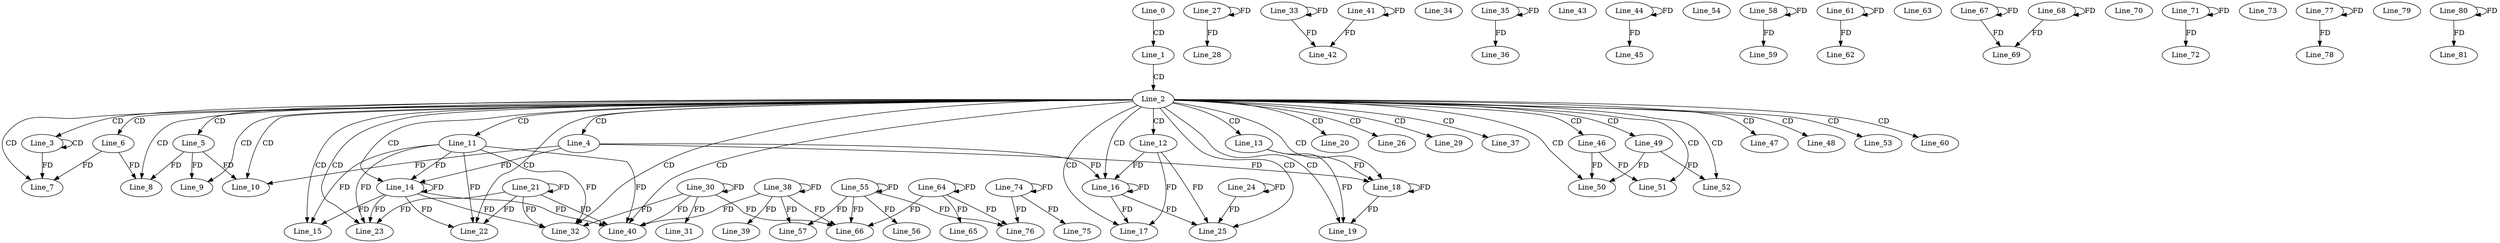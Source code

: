 digraph G {
  Line_0;
  Line_1;
  Line_2;
  Line_3;
  Line_3;
  Line_4;
  Line_5;
  Line_6;
  Line_7;
  Line_8;
  Line_9;
  Line_10;
  Line_11;
  Line_12;
  Line_13;
  Line_14;
  Line_14;
  Line_15;
  Line_16;
  Line_16;
  Line_17;
  Line_18;
  Line_18;
  Line_19;
  Line_20;
  Line_21;
  Line_21;
  Line_22;
  Line_23;
  Line_24;
  Line_24;
  Line_25;
  Line_26;
  Line_27;
  Line_27;
  Line_28;
  Line_29;
  Line_30;
  Line_30;
  Line_31;
  Line_32;
  Line_33;
  Line_33;
  Line_34;
  Line_35;
  Line_35;
  Line_36;
  Line_37;
  Line_38;
  Line_38;
  Line_39;
  Line_40;
  Line_41;
  Line_41;
  Line_42;
  Line_43;
  Line_44;
  Line_44;
  Line_45;
  Line_46;
  Line_47;
  Line_48;
  Line_49;
  Line_50;
  Line_51;
  Line_52;
  Line_53;
  Line_54;
  Line_55;
  Line_55;
  Line_56;
  Line_57;
  Line_58;
  Line_58;
  Line_59;
  Line_60;
  Line_61;
  Line_61;
  Line_62;
  Line_63;
  Line_64;
  Line_64;
  Line_65;
  Line_66;
  Line_67;
  Line_67;
  Line_68;
  Line_68;
  Line_69;
  Line_70;
  Line_71;
  Line_71;
  Line_72;
  Line_73;
  Line_74;
  Line_74;
  Line_75;
  Line_76;
  Line_77;
  Line_77;
  Line_78;
  Line_79;
  Line_80;
  Line_80;
  Line_81;
  Line_0 -> Line_1 [ label="CD" ];
  Line_1 -> Line_2 [ label="CD" ];
  Line_2 -> Line_3 [ label="CD" ];
  Line_3 -> Line_3 [ label="CD" ];
  Line_2 -> Line_4 [ label="CD" ];
  Line_2 -> Line_5 [ label="CD" ];
  Line_2 -> Line_6 [ label="CD" ];
  Line_2 -> Line_7 [ label="CD" ];
  Line_6 -> Line_7 [ label="FD" ];
  Line_3 -> Line_7 [ label="FD" ];
  Line_2 -> Line_8 [ label="CD" ];
  Line_5 -> Line_8 [ label="FD" ];
  Line_6 -> Line_8 [ label="FD" ];
  Line_2 -> Line_9 [ label="CD" ];
  Line_5 -> Line_9 [ label="FD" ];
  Line_2 -> Line_10 [ label="CD" ];
  Line_4 -> Line_10 [ label="FD" ];
  Line_5 -> Line_10 [ label="FD" ];
  Line_2 -> Line_11 [ label="CD" ];
  Line_2 -> Line_12 [ label="CD" ];
  Line_2 -> Line_13 [ label="CD" ];
  Line_2 -> Line_14 [ label="CD" ];
  Line_11 -> Line_14 [ label="FD" ];
  Line_14 -> Line_14 [ label="FD" ];
  Line_4 -> Line_14 [ label="FD" ];
  Line_2 -> Line_15 [ label="CD" ];
  Line_11 -> Line_15 [ label="FD" ];
  Line_14 -> Line_15 [ label="FD" ];
  Line_2 -> Line_16 [ label="CD" ];
  Line_12 -> Line_16 [ label="FD" ];
  Line_16 -> Line_16 [ label="FD" ];
  Line_4 -> Line_16 [ label="FD" ];
  Line_2 -> Line_17 [ label="CD" ];
  Line_12 -> Line_17 [ label="FD" ];
  Line_16 -> Line_17 [ label="FD" ];
  Line_2 -> Line_18 [ label="CD" ];
  Line_13 -> Line_18 [ label="FD" ];
  Line_18 -> Line_18 [ label="FD" ];
  Line_4 -> Line_18 [ label="FD" ];
  Line_2 -> Line_19 [ label="CD" ];
  Line_13 -> Line_19 [ label="FD" ];
  Line_18 -> Line_19 [ label="FD" ];
  Line_2 -> Line_20 [ label="CD" ];
  Line_21 -> Line_21 [ label="FD" ];
  Line_2 -> Line_22 [ label="CD" ];
  Line_11 -> Line_22 [ label="FD" ];
  Line_14 -> Line_22 [ label="FD" ];
  Line_21 -> Line_22 [ label="FD" ];
  Line_2 -> Line_23 [ label="CD" ];
  Line_11 -> Line_23 [ label="FD" ];
  Line_14 -> Line_23 [ label="FD" ];
  Line_21 -> Line_23 [ label="FD" ];
  Line_24 -> Line_24 [ label="FD" ];
  Line_2 -> Line_25 [ label="CD" ];
  Line_12 -> Line_25 [ label="FD" ];
  Line_16 -> Line_25 [ label="FD" ];
  Line_24 -> Line_25 [ label="FD" ];
  Line_2 -> Line_26 [ label="CD" ];
  Line_27 -> Line_27 [ label="FD" ];
  Line_27 -> Line_28 [ label="FD" ];
  Line_2 -> Line_29 [ label="CD" ];
  Line_30 -> Line_30 [ label="FD" ];
  Line_30 -> Line_31 [ label="FD" ];
  Line_2 -> Line_32 [ label="CD" ];
  Line_11 -> Line_32 [ label="FD" ];
  Line_14 -> Line_32 [ label="FD" ];
  Line_21 -> Line_32 [ label="FD" ];
  Line_30 -> Line_32 [ label="FD" ];
  Line_33 -> Line_33 [ label="FD" ];
  Line_35 -> Line_35 [ label="FD" ];
  Line_35 -> Line_36 [ label="FD" ];
  Line_2 -> Line_37 [ label="CD" ];
  Line_38 -> Line_38 [ label="FD" ];
  Line_38 -> Line_39 [ label="FD" ];
  Line_2 -> Line_40 [ label="CD" ];
  Line_11 -> Line_40 [ label="FD" ];
  Line_14 -> Line_40 [ label="FD" ];
  Line_21 -> Line_40 [ label="FD" ];
  Line_30 -> Line_40 [ label="FD" ];
  Line_38 -> Line_40 [ label="FD" ];
  Line_41 -> Line_41 [ label="FD" ];
  Line_33 -> Line_42 [ label="FD" ];
  Line_41 -> Line_42 [ label="FD" ];
  Line_44 -> Line_44 [ label="FD" ];
  Line_44 -> Line_45 [ label="FD" ];
  Line_2 -> Line_46 [ label="CD" ];
  Line_2 -> Line_47 [ label="CD" ];
  Line_2 -> Line_48 [ label="CD" ];
  Line_2 -> Line_49 [ label="CD" ];
  Line_2 -> Line_50 [ label="CD" ];
  Line_46 -> Line_50 [ label="FD" ];
  Line_49 -> Line_50 [ label="FD" ];
  Line_2 -> Line_51 [ label="CD" ];
  Line_46 -> Line_51 [ label="FD" ];
  Line_2 -> Line_52 [ label="CD" ];
  Line_49 -> Line_52 [ label="FD" ];
  Line_2 -> Line_53 [ label="CD" ];
  Line_55 -> Line_55 [ label="FD" ];
  Line_55 -> Line_56 [ label="FD" ];
  Line_38 -> Line_57 [ label="FD" ];
  Line_55 -> Line_57 [ label="FD" ];
  Line_58 -> Line_58 [ label="FD" ];
  Line_58 -> Line_59 [ label="FD" ];
  Line_2 -> Line_60 [ label="CD" ];
  Line_61 -> Line_61 [ label="FD" ];
  Line_61 -> Line_62 [ label="FD" ];
  Line_64 -> Line_64 [ label="FD" ];
  Line_64 -> Line_65 [ label="FD" ];
  Line_30 -> Line_66 [ label="FD" ];
  Line_38 -> Line_66 [ label="FD" ];
  Line_55 -> Line_66 [ label="FD" ];
  Line_64 -> Line_66 [ label="FD" ];
  Line_67 -> Line_67 [ label="FD" ];
  Line_68 -> Line_68 [ label="FD" ];
  Line_67 -> Line_69 [ label="FD" ];
  Line_68 -> Line_69 [ label="FD" ];
  Line_71 -> Line_71 [ label="FD" ];
  Line_71 -> Line_72 [ label="FD" ];
  Line_74 -> Line_74 [ label="FD" ];
  Line_74 -> Line_75 [ label="FD" ];
  Line_55 -> Line_76 [ label="FD" ];
  Line_64 -> Line_76 [ label="FD" ];
  Line_74 -> Line_76 [ label="FD" ];
  Line_77 -> Line_77 [ label="FD" ];
  Line_77 -> Line_78 [ label="FD" ];
  Line_80 -> Line_80 [ label="FD" ];
  Line_80 -> Line_81 [ label="FD" ];
}
